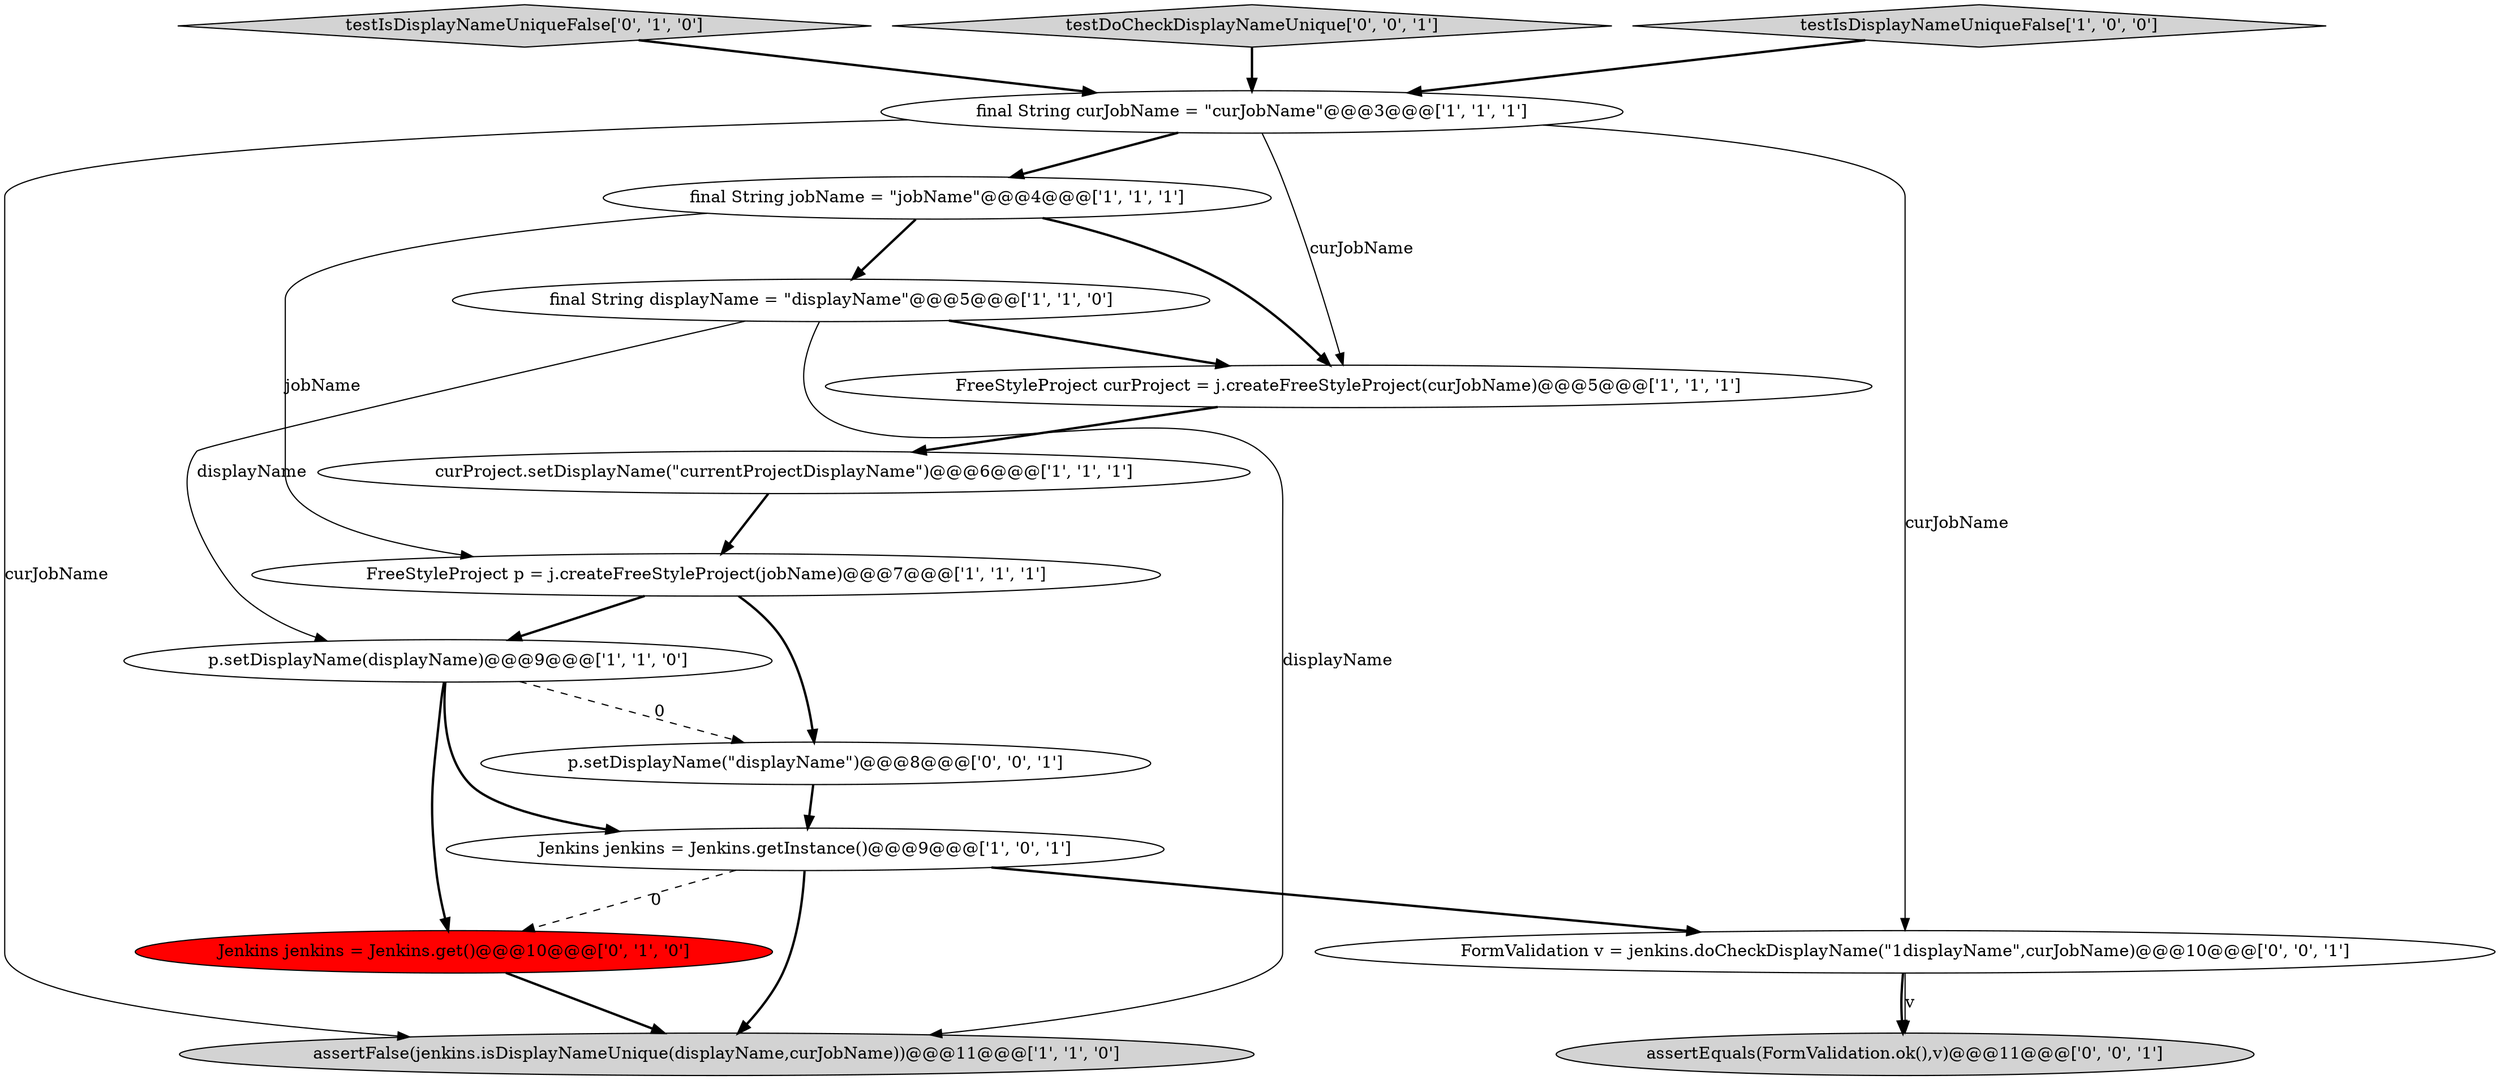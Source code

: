 digraph {
14 [style = filled, label = "assertEquals(FormValidation.ok(),v)@@@11@@@['0', '0', '1']", fillcolor = lightgray, shape = ellipse image = "AAA0AAABBB3BBB"];
11 [style = filled, label = "testIsDisplayNameUniqueFalse['0', '1', '0']", fillcolor = lightgray, shape = diamond image = "AAA0AAABBB2BBB"];
10 [style = filled, label = "Jenkins jenkins = Jenkins.get()@@@10@@@['0', '1', '0']", fillcolor = red, shape = ellipse image = "AAA1AAABBB2BBB"];
13 [style = filled, label = "testDoCheckDisplayNameUnique['0', '0', '1']", fillcolor = lightgray, shape = diamond image = "AAA0AAABBB3BBB"];
1 [style = filled, label = "assertFalse(jenkins.isDisplayNameUnique(displayName,curJobName))@@@11@@@['1', '1', '0']", fillcolor = lightgray, shape = ellipse image = "AAA0AAABBB1BBB"];
0 [style = filled, label = "curProject.setDisplayName(\"currentProjectDisplayName\")@@@6@@@['1', '1', '1']", fillcolor = white, shape = ellipse image = "AAA0AAABBB1BBB"];
5 [style = filled, label = "FreeStyleProject curProject = j.createFreeStyleProject(curJobName)@@@5@@@['1', '1', '1']", fillcolor = white, shape = ellipse image = "AAA0AAABBB1BBB"];
4 [style = filled, label = "FreeStyleProject p = j.createFreeStyleProject(jobName)@@@7@@@['1', '1', '1']", fillcolor = white, shape = ellipse image = "AAA0AAABBB1BBB"];
3 [style = filled, label = "final String displayName = \"displayName\"@@@5@@@['1', '1', '0']", fillcolor = white, shape = ellipse image = "AAA0AAABBB1BBB"];
6 [style = filled, label = "p.setDisplayName(displayName)@@@9@@@['1', '1', '0']", fillcolor = white, shape = ellipse image = "AAA0AAABBB1BBB"];
8 [style = filled, label = "Jenkins jenkins = Jenkins.getInstance()@@@9@@@['1', '0', '1']", fillcolor = white, shape = ellipse image = "AAA0AAABBB1BBB"];
7 [style = filled, label = "testIsDisplayNameUniqueFalse['1', '0', '0']", fillcolor = lightgray, shape = diamond image = "AAA0AAABBB1BBB"];
2 [style = filled, label = "final String jobName = \"jobName\"@@@4@@@['1', '1', '1']", fillcolor = white, shape = ellipse image = "AAA0AAABBB1BBB"];
12 [style = filled, label = "FormValidation v = jenkins.doCheckDisplayName(\"1displayName\",curJobName)@@@10@@@['0', '0', '1']", fillcolor = white, shape = ellipse image = "AAA0AAABBB3BBB"];
9 [style = filled, label = "final String curJobName = \"curJobName\"@@@3@@@['1', '1', '1']", fillcolor = white, shape = ellipse image = "AAA0AAABBB1BBB"];
15 [style = filled, label = "p.setDisplayName(\"displayName\")@@@8@@@['0', '0', '1']", fillcolor = white, shape = ellipse image = "AAA0AAABBB3BBB"];
8->10 [style = dashed, label="0"];
9->2 [style = bold, label=""];
4->6 [style = bold, label=""];
3->6 [style = solid, label="displayName"];
9->5 [style = solid, label="curJobName"];
2->3 [style = bold, label=""];
4->15 [style = bold, label=""];
11->9 [style = bold, label=""];
7->9 [style = bold, label=""];
8->1 [style = bold, label=""];
2->4 [style = solid, label="jobName"];
3->5 [style = bold, label=""];
9->1 [style = solid, label="curJobName"];
5->0 [style = bold, label=""];
6->15 [style = dashed, label="0"];
0->4 [style = bold, label=""];
12->14 [style = solid, label="v"];
6->10 [style = bold, label=""];
6->8 [style = bold, label=""];
12->14 [style = bold, label=""];
13->9 [style = bold, label=""];
3->1 [style = solid, label="displayName"];
10->1 [style = bold, label=""];
9->12 [style = solid, label="curJobName"];
15->8 [style = bold, label=""];
8->12 [style = bold, label=""];
2->5 [style = bold, label=""];
}
